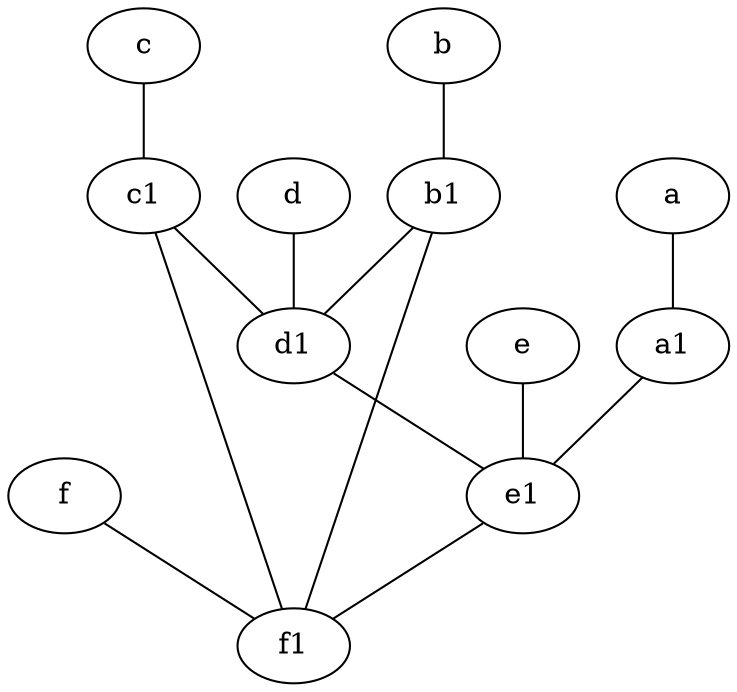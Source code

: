 graph {
	node [labelfontsize=50]
	d1 [labelfontsize=50 pos="3,5!"]
	a1 [labelfontsize=50 pos="8,3!"]
	b [labelfontsize=50 pos="10,4!"]
	f [labelfontsize=50 pos="3,9!"]
	c1 [labelfontsize=50 pos="4.5,3!"]
	f1 [labelfontsize=50 pos="3,8!"]
	b1 [labelfontsize=50 pos="9,4!"]
	c [labelfontsize=50 pos="4.5,2!"]
	e [labelfontsize=50 pos="7,9!"]
	d [labelfontsize=50 pos="2,5!"]
	e1 [labelfontsize=50 pos="7,7!"]
	a [labelfontsize=50 pos="8,2!"]
	c -- c1
	c1 -- d1
	f -- f1
	d1 -- e1
	a -- a1
	b1 -- d1
	e1 -- f1
	b1 -- f1
	e -- e1
	a1 -- e1
	c1 -- f1
	d -- d1
	b -- b1
}
